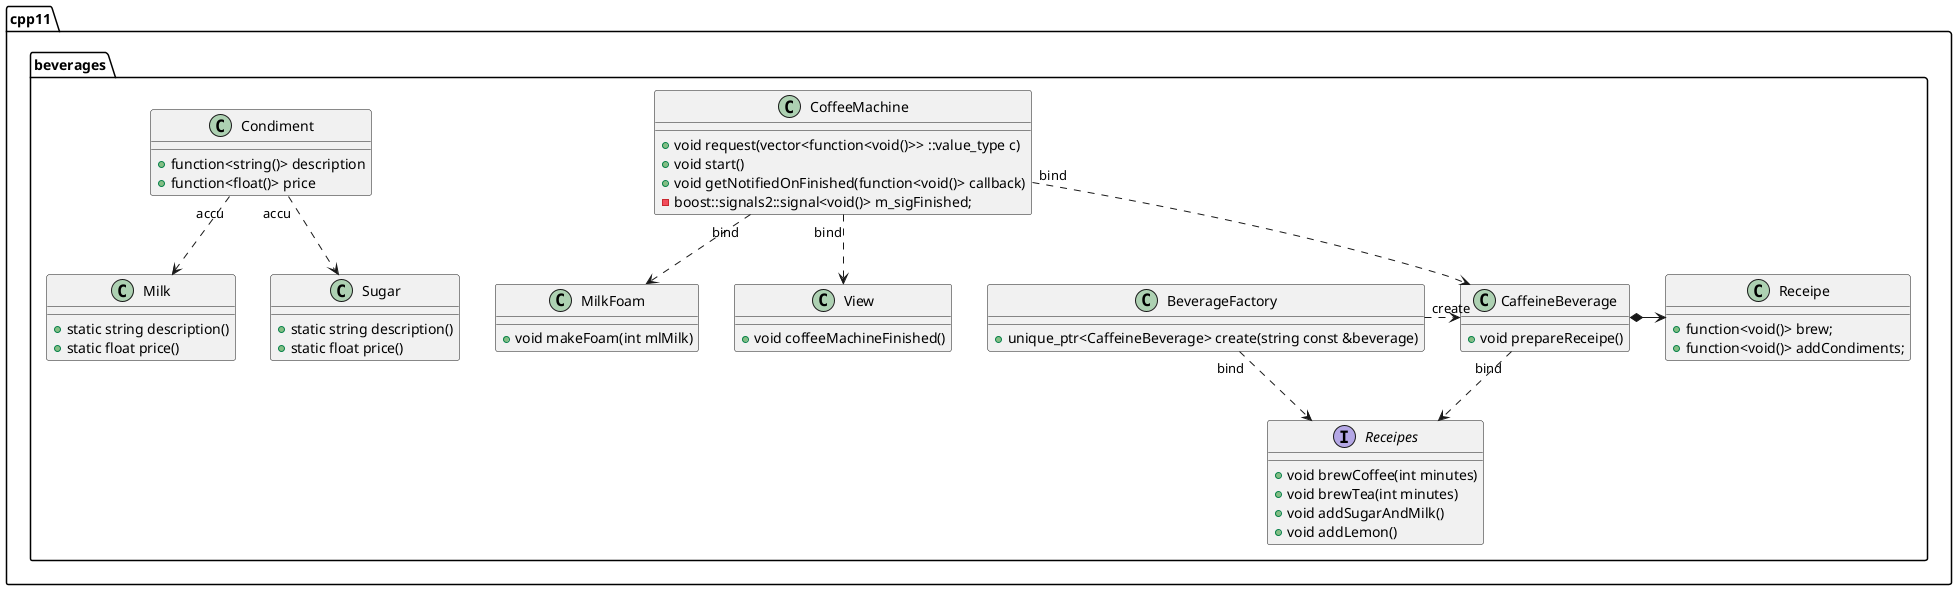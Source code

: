 @startuml
set namespaceSeparator ::

class cpp11::beverages::CaffeineBeverage {
+ void prepareReceipe()
}

class cpp11::beverages::CoffeeMachine {
+ void request(vector<function<void()>> ::value_type c)
+ void start()
+ void getNotifiedOnFinished(function<void()> callback)
- boost::signals2::signal<void()> m_sigFinished;
}

class cpp11::beverages::Condiment {
+ function<string()> description
+ function<float()> price
}

class cpp11::beverages::Milk {
+ static string description()
+ static float price()
}

class cpp11::beverages::Sugar {
+ static string description()
+ static float price()
}


class cpp11::beverages::MilkFoam {
+ void makeFoam(int mlMilk)
}

class cpp11::beverages::Receipe {
+ function<void()> brew;
+ function<void()> addCondiments;
}

interface cpp11::beverages::Receipes {
+ void brewCoffee(int minutes)
+ void brewTea(int minutes)
+ void addSugarAndMilk()
+ void addLemon()
}


class cpp11::beverages::View
{
+ void coffeeMachineFinished()
}

class cpp11::beverages::BeverageFactory
{
+ unique_ptr<CaffeineBeverage> create(string const &beverage)

}

cpp11::beverages::BeverageFactory "create".right.> cpp11::beverages::CaffeineBeverage

cpp11::beverages::BeverageFactory "bind".right.> cpp11::beverages::Receipes

cpp11::beverages::CaffeineBeverage *-right-> cpp11::beverages::Receipe

cpp11::beverages::CoffeeMachine "bind"..> cpp11::beverages::CaffeineBeverage

cpp11::beverages::CaffeineBeverage "bind"..> cpp11::beverages::Receipes


cpp11::beverages::CoffeeMachine "bind"..> cpp11::beverages::MilkFoam

cpp11::beverages::CoffeeMachine "bind"..> cpp11::beverages::View

cpp11::beverages::Condiment "accu"..>  cpp11::beverages::Milk
cpp11::beverages::Condiment "accu"..>  cpp11::beverages::Sugar


@enduml
